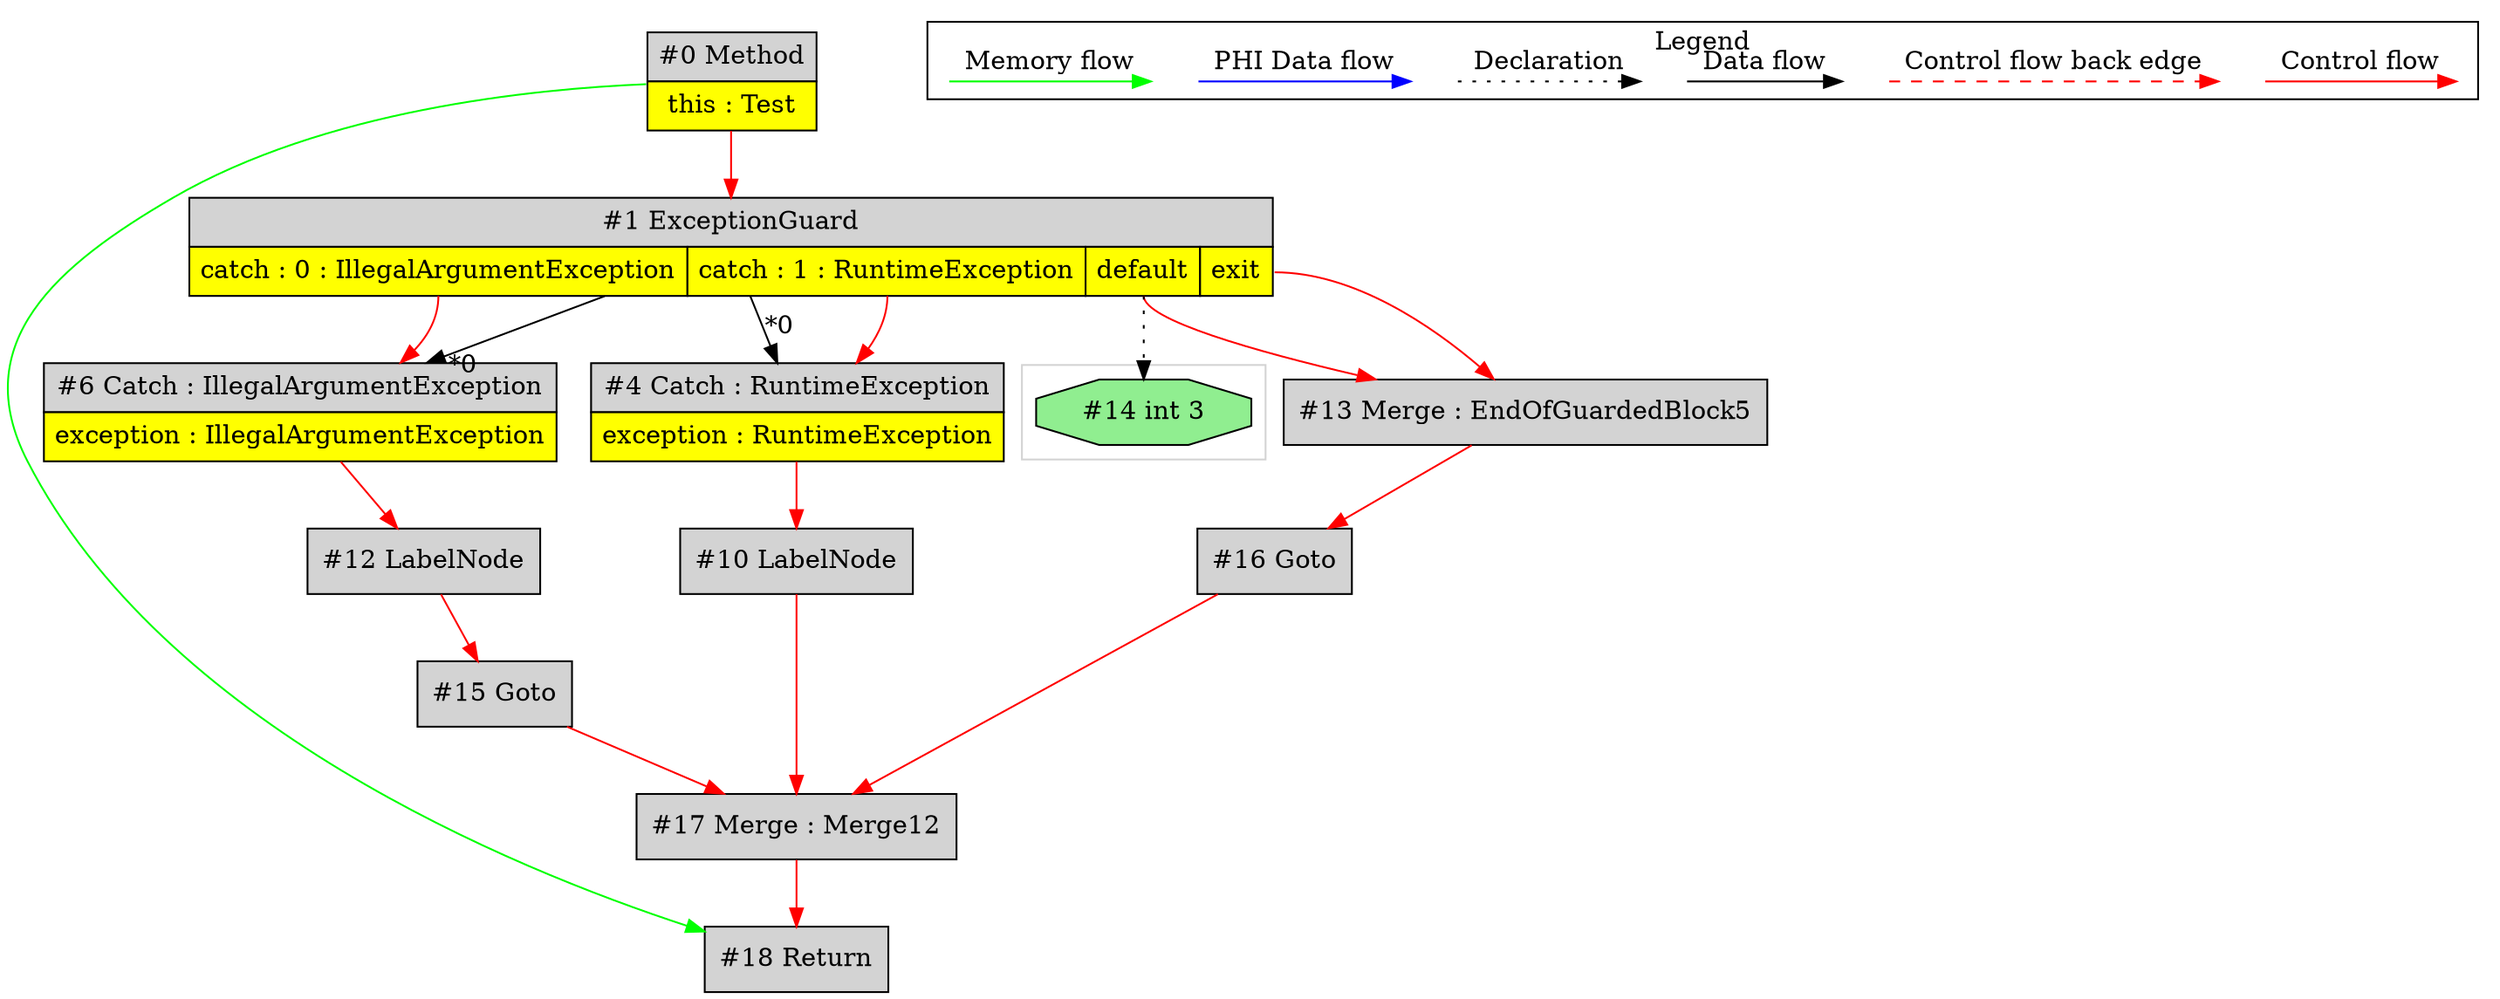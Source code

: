 digraph {
 ordering="in";
 node0[margin="0", label=<<table border="0" cellborder="1" cellspacing="0" cellpadding="5"><tr><td colspan="1">#0 Method</td></tr><tr><td port="prj2" bgcolor="yellow">this : Test</td></tr></table>>,shape=none, fillcolor=lightgrey, style=filled];
 node18[label="#18 Return",shape=box, fillcolor=lightgrey, style=filled];
 node17 -> node18[labeldistance=2, color=red, fontcolor=red];
 node0 -> node18[labeldistance=2, color=green, constraint=false];
 node17[label="#17 Merge : Merge12",shape=box, fillcolor=lightgrey, style=filled];
 node16 -> node17[labeldistance=2, color=red, fontcolor=red];
 node15 -> node17[labeldistance=2, color=red, fontcolor=red];
 node10 -> node17[labeldistance=2, color=red, fontcolor=red];
 node10[label="#10 LabelNode",shape=box, fillcolor=lightgrey, style=filled];
 node4 -> node10[labeldistance=2, color=red, fontcolor=red];
 node4[margin="0", label=<<table border="0" cellborder="1" cellspacing="0" cellpadding="5"><tr><td colspan="1">#4 Catch : RuntimeException</td></tr><tr><td port="prj9" bgcolor="yellow">exception : RuntimeException</td></tr></table>>,shape=none, fillcolor=lightgrey, style=filled];
 node1 -> node4[headlabel="*0", labeldistance=2];
 node1:prj3 -> node4[labeldistance=2, color=red, fontcolor=red];
 node1[margin="0", label=<<table border="0" cellborder="1" cellspacing="0" cellpadding="5"><tr><td colspan="4">#1 ExceptionGuard</td></tr><tr><td port="prj5" bgcolor="yellow">catch : 0 : IllegalArgumentException</td><td port="prj3" bgcolor="yellow">catch : 1 : RuntimeException</td><td port="prj7" bgcolor="yellow">default</td><td port="prj8" bgcolor="yellow">exit</td></tr></table>>,shape=none, fillcolor=lightgrey, style=filled];
 node0 -> node1[labeldistance=2, color=red, fontcolor=red];
 node6[margin="0", label=<<table border="0" cellborder="1" cellspacing="0" cellpadding="5"><tr><td colspan="1">#6 Catch : IllegalArgumentException</td></tr><tr><td port="prj11" bgcolor="yellow">exception : IllegalArgumentException</td></tr></table>>,shape=none, fillcolor=lightgrey, style=filled];
 node1 -> node6[headlabel="*0", labeldistance=2];
 node1:prj5 -> node6[labeldistance=2, color=red, fontcolor=red];
 node12[label="#12 LabelNode",shape=box, fillcolor=lightgrey, style=filled];
 node6 -> node12[labeldistance=2, color=red, fontcolor=red];
 node15[label="#15 Goto",shape=box, fillcolor=lightgrey, style=filled];
 node12 -> node15[labeldistance=2, color=red, fontcolor=red];
 node13[label="#13 Merge : EndOfGuardedBlock5",shape=box, fillcolor=lightgrey, style=filled];
 node1:prj7 -> node13[labeldistance=2, color=red, fontcolor=red];
 node1:prj8 -> node13[labeldistance=2, color=red, fontcolor=red];
 node14[label="#14 int 3",shape=octagon, fillcolor=lightgreen, style=filled];
 node1:prj7 -> node14[style=dotted];
 node16[label="#16 Goto",shape=box, fillcolor=lightgrey, style=filled];
 node13 -> node16[labeldistance=2, color=red, fontcolor=red];
 subgraph cluster_0 {
  color=lightgray;
  node14;
 }
 subgraph cluster_000 {
  label = "Legend";
  node [shape=point]
  {
   rank=same;
   c0 [style = invis];
   c1 [style = invis];
   c2 [style = invis];
   c3 [style = invis];
   d0 [style = invis];
   d1 [style = invis];
   d2 [style = invis];
   d3 [style = invis];
   d4 [style = invis];
   d5 [style = invis];
   d6 [style = invis];
   d7 [style = invis];
  }
  c0 -> c1 [label="Control flow", style=solid, color=red]
  c2 -> c3 [label="Control flow back edge", style=dashed, color=red]
  d0 -> d1 [label="Data flow"]
  d2 -> d3 [label="Declaration", style=dotted]
  d4 -> d5 [label="PHI Data flow", color=blue]
  d6 -> d7 [label="Memory flow", color=green]
 }

}
